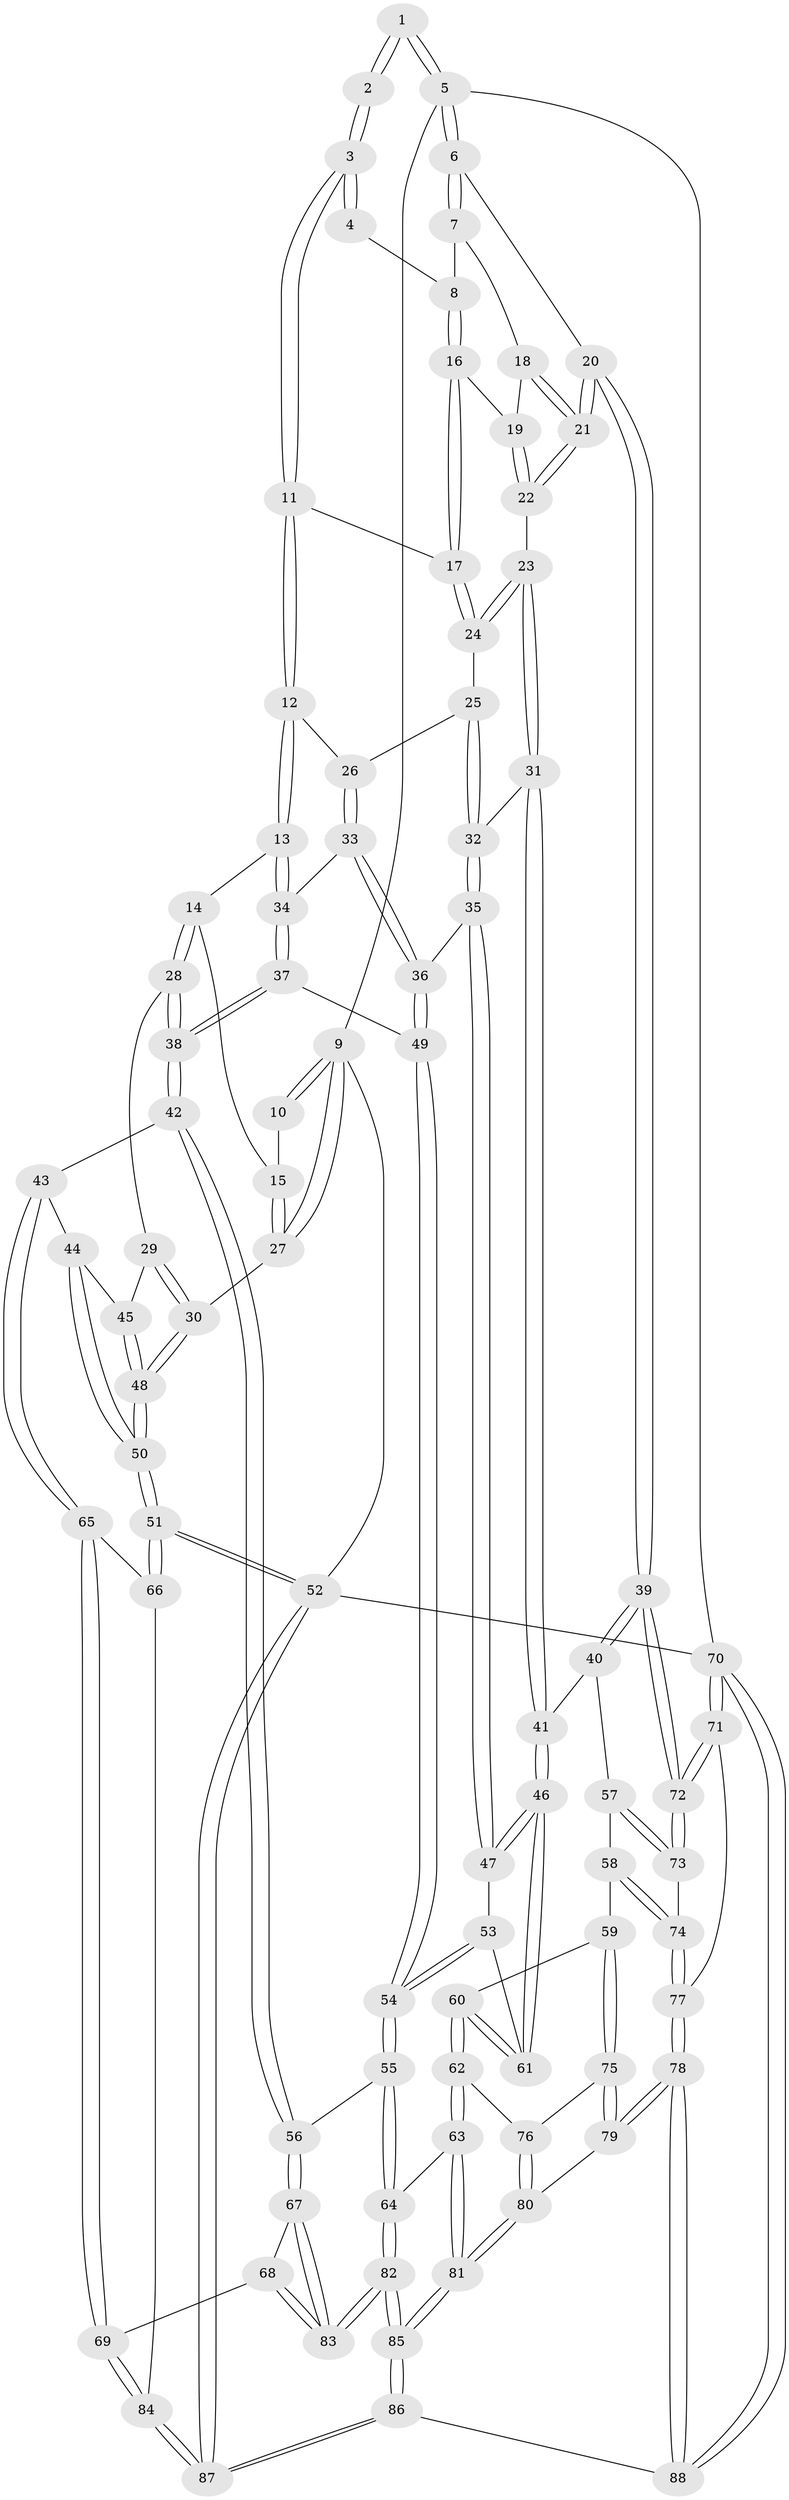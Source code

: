 // Generated by graph-tools (version 1.1) at 2025/17/03/09/25 04:17:22]
// undirected, 88 vertices, 217 edges
graph export_dot {
graph [start="1"]
  node [color=gray90,style=filled];
  1 [pos="+0.9394091615494676+0"];
  2 [pos="+0.44978108836683073+0"];
  3 [pos="+0.521823764044779+0.14636473294047994"];
  4 [pos="+0.8169931035236914+0.11207284785000854"];
  5 [pos="+1+0"];
  6 [pos="+1+0.14747928616545913"];
  7 [pos="+0.9202834381780013+0.21154556392123663"];
  8 [pos="+0.8453395317106638+0.2067002194715293"];
  9 [pos="+0+0"];
  10 [pos="+0.3899728655685477+0"];
  11 [pos="+0.5257742428461193+0.1768121261259003"];
  12 [pos="+0.475587203808541+0.29219283836361115"];
  13 [pos="+0.38742265323925373+0.3610393581070509"];
  14 [pos="+0.21525054836244187+0.29959876756630516"];
  15 [pos="+0.21522059958088738+0.29953427341672184"];
  16 [pos="+0.8009703861292795+0.2613671628825158"];
  17 [pos="+0.6969639244557253+0.2762536011879819"];
  18 [pos="+0.9136685239559722+0.31087903737253825"];
  19 [pos="+0.831253087011651+0.31816575831218163"];
  20 [pos="+1+0.47721544433824475"];
  21 [pos="+1+0.4332970614216579"];
  22 [pos="+0.8545265536718183+0.413743045113398"];
  23 [pos="+0.8134340628353727+0.44388318289922785"];
  24 [pos="+0.7005849009262194+0.32060561292063583"];
  25 [pos="+0.6781108764152619+0.4048833127461088"];
  26 [pos="+0.5567952349596986+0.40905700906141285"];
  27 [pos="+0+0"];
  28 [pos="+0.13589402444163076+0.43287953421552783"];
  29 [pos="+0.1105702036489871+0.4378822229037525"];
  30 [pos="+0+0.25620637087192144"];
  31 [pos="+0.803322252830423+0.45785769095608375"];
  32 [pos="+0.7111494510010934+0.479920282954783"];
  33 [pos="+0.5722400542393401+0.49032477395869845"];
  34 [pos="+0.3649624485270696+0.4627574512710945"];
  35 [pos="+0.6657946957421383+0.538856318786306"];
  36 [pos="+0.587705460604246+0.5343603937367798"];
  37 [pos="+0.3497511463407426+0.510268454025114"];
  38 [pos="+0.30532980255726855+0.5632086097746314"];
  39 [pos="+1+0.596095521778412"];
  40 [pos="+0.9448027216012118+0.606246361382067"];
  41 [pos="+0.8491930676821244+0.5990484193733527"];
  42 [pos="+0.29333321130006107+0.6353026321198844"];
  43 [pos="+0.2788802430007112+0.6425221579271101"];
  44 [pos="+0.1310291686229164+0.6087834311082113"];
  45 [pos="+0.08138873039155739+0.5201379559621667"];
  46 [pos="+0.756601804779196+0.6591010960795918"];
  47 [pos="+0.6684334556426218+0.5430585136433127"];
  48 [pos="+0+0.6624432958869866"];
  49 [pos="+0.5555984271329903+0.5647247662004068"];
  50 [pos="+0+0.7644846964839318"];
  51 [pos="+0+0.82497782161293"];
  52 [pos="+0+1"];
  53 [pos="+0.6093929430020738+0.6980814428783391"];
  54 [pos="+0.5218559700720543+0.7158603537442713"];
  55 [pos="+0.4974447555160427+0.744877262046468"];
  56 [pos="+0.41199989094574585+0.7393145616722001"];
  57 [pos="+0.8329085474354762+0.7712971303867614"];
  58 [pos="+0.8303817240630074+0.7714866106421893"];
  59 [pos="+0.7893694565044496+0.7656364519344465"];
  60 [pos="+0.7496548135879226+0.6904501154581604"];
  61 [pos="+0.7491426994393297+0.6884603450143102"];
  62 [pos="+0.6268893044803664+0.8135986533042295"];
  63 [pos="+0.5331047638227638+0.7941163687930197"];
  64 [pos="+0.5276683943141983+0.790525634769251"];
  65 [pos="+0.20340899372728605+0.7326964036636636"];
  66 [pos="+0.09978490339722473+0.7854066847685693"];
  67 [pos="+0.39320934330766066+0.7797511916920423"];
  68 [pos="+0.2887830698330395+0.8938169142270861"];
  69 [pos="+0.2677150353307813+0.9024149928645225"];
  70 [pos="+1+1"];
  71 [pos="+1+0.7764165021064005"];
  72 [pos="+1+0.6995944497203228"];
  73 [pos="+0.9847020019283232+0.7848659927241876"];
  74 [pos="+0.8876237186291162+0.9102161985370729"];
  75 [pos="+0.7464389272196458+0.8724857573196285"];
  76 [pos="+0.6452405740276402+0.827212511982276"];
  77 [pos="+0.850343686363215+0.998311649526013"];
  78 [pos="+0.8445804705518984+1"];
  79 [pos="+0.7503953838895032+0.8994372443893116"];
  80 [pos="+0.6200684426353675+0.9580293399885859"];
  81 [pos="+0.6121673433082359+0.9631529233162345"];
  82 [pos="+0.45705269978764745+1"];
  83 [pos="+0.41950638842766513+0.9633709307346215"];
  84 [pos="+0.23885596391209762+0.9354620654326798"];
  85 [pos="+0.49968692391295155+1"];
  86 [pos="+0.49875818345789596+1"];
  87 [pos="+0.061082081591499915+1"];
  88 [pos="+0.8702935100489629+1"];
  1 -- 2;
  1 -- 2;
  1 -- 5;
  1 -- 5;
  2 -- 3;
  2 -- 3;
  3 -- 4;
  3 -- 4;
  3 -- 11;
  3 -- 11;
  4 -- 8;
  5 -- 6;
  5 -- 6;
  5 -- 9;
  5 -- 70;
  6 -- 7;
  6 -- 7;
  6 -- 20;
  7 -- 8;
  7 -- 18;
  8 -- 16;
  8 -- 16;
  9 -- 10;
  9 -- 10;
  9 -- 27;
  9 -- 27;
  9 -- 52;
  10 -- 15;
  11 -- 12;
  11 -- 12;
  11 -- 17;
  12 -- 13;
  12 -- 13;
  12 -- 26;
  13 -- 14;
  13 -- 34;
  13 -- 34;
  14 -- 15;
  14 -- 28;
  14 -- 28;
  15 -- 27;
  15 -- 27;
  16 -- 17;
  16 -- 17;
  16 -- 19;
  17 -- 24;
  17 -- 24;
  18 -- 19;
  18 -- 21;
  18 -- 21;
  19 -- 22;
  19 -- 22;
  20 -- 21;
  20 -- 21;
  20 -- 39;
  20 -- 39;
  21 -- 22;
  21 -- 22;
  22 -- 23;
  23 -- 24;
  23 -- 24;
  23 -- 31;
  23 -- 31;
  24 -- 25;
  25 -- 26;
  25 -- 32;
  25 -- 32;
  26 -- 33;
  26 -- 33;
  27 -- 30;
  28 -- 29;
  28 -- 38;
  28 -- 38;
  29 -- 30;
  29 -- 30;
  29 -- 45;
  30 -- 48;
  30 -- 48;
  31 -- 32;
  31 -- 41;
  31 -- 41;
  32 -- 35;
  32 -- 35;
  33 -- 34;
  33 -- 36;
  33 -- 36;
  34 -- 37;
  34 -- 37;
  35 -- 36;
  35 -- 47;
  35 -- 47;
  36 -- 49;
  36 -- 49;
  37 -- 38;
  37 -- 38;
  37 -- 49;
  38 -- 42;
  38 -- 42;
  39 -- 40;
  39 -- 40;
  39 -- 72;
  39 -- 72;
  40 -- 41;
  40 -- 57;
  41 -- 46;
  41 -- 46;
  42 -- 43;
  42 -- 56;
  42 -- 56;
  43 -- 44;
  43 -- 65;
  43 -- 65;
  44 -- 45;
  44 -- 50;
  44 -- 50;
  45 -- 48;
  45 -- 48;
  46 -- 47;
  46 -- 47;
  46 -- 61;
  46 -- 61;
  47 -- 53;
  48 -- 50;
  48 -- 50;
  49 -- 54;
  49 -- 54;
  50 -- 51;
  50 -- 51;
  51 -- 52;
  51 -- 52;
  51 -- 66;
  51 -- 66;
  52 -- 87;
  52 -- 87;
  52 -- 70;
  53 -- 54;
  53 -- 54;
  53 -- 61;
  54 -- 55;
  54 -- 55;
  55 -- 56;
  55 -- 64;
  55 -- 64;
  56 -- 67;
  56 -- 67;
  57 -- 58;
  57 -- 73;
  57 -- 73;
  58 -- 59;
  58 -- 74;
  58 -- 74;
  59 -- 60;
  59 -- 75;
  59 -- 75;
  60 -- 61;
  60 -- 61;
  60 -- 62;
  60 -- 62;
  62 -- 63;
  62 -- 63;
  62 -- 76;
  63 -- 64;
  63 -- 81;
  63 -- 81;
  64 -- 82;
  64 -- 82;
  65 -- 66;
  65 -- 69;
  65 -- 69;
  66 -- 84;
  67 -- 68;
  67 -- 83;
  67 -- 83;
  68 -- 69;
  68 -- 83;
  68 -- 83;
  69 -- 84;
  69 -- 84;
  70 -- 71;
  70 -- 71;
  70 -- 88;
  70 -- 88;
  71 -- 72;
  71 -- 72;
  71 -- 77;
  72 -- 73;
  72 -- 73;
  73 -- 74;
  74 -- 77;
  74 -- 77;
  75 -- 76;
  75 -- 79;
  75 -- 79;
  76 -- 80;
  76 -- 80;
  77 -- 78;
  77 -- 78;
  78 -- 79;
  78 -- 79;
  78 -- 88;
  78 -- 88;
  79 -- 80;
  80 -- 81;
  80 -- 81;
  81 -- 85;
  81 -- 85;
  82 -- 83;
  82 -- 83;
  82 -- 85;
  82 -- 85;
  84 -- 87;
  84 -- 87;
  85 -- 86;
  85 -- 86;
  86 -- 87;
  86 -- 87;
  86 -- 88;
}
